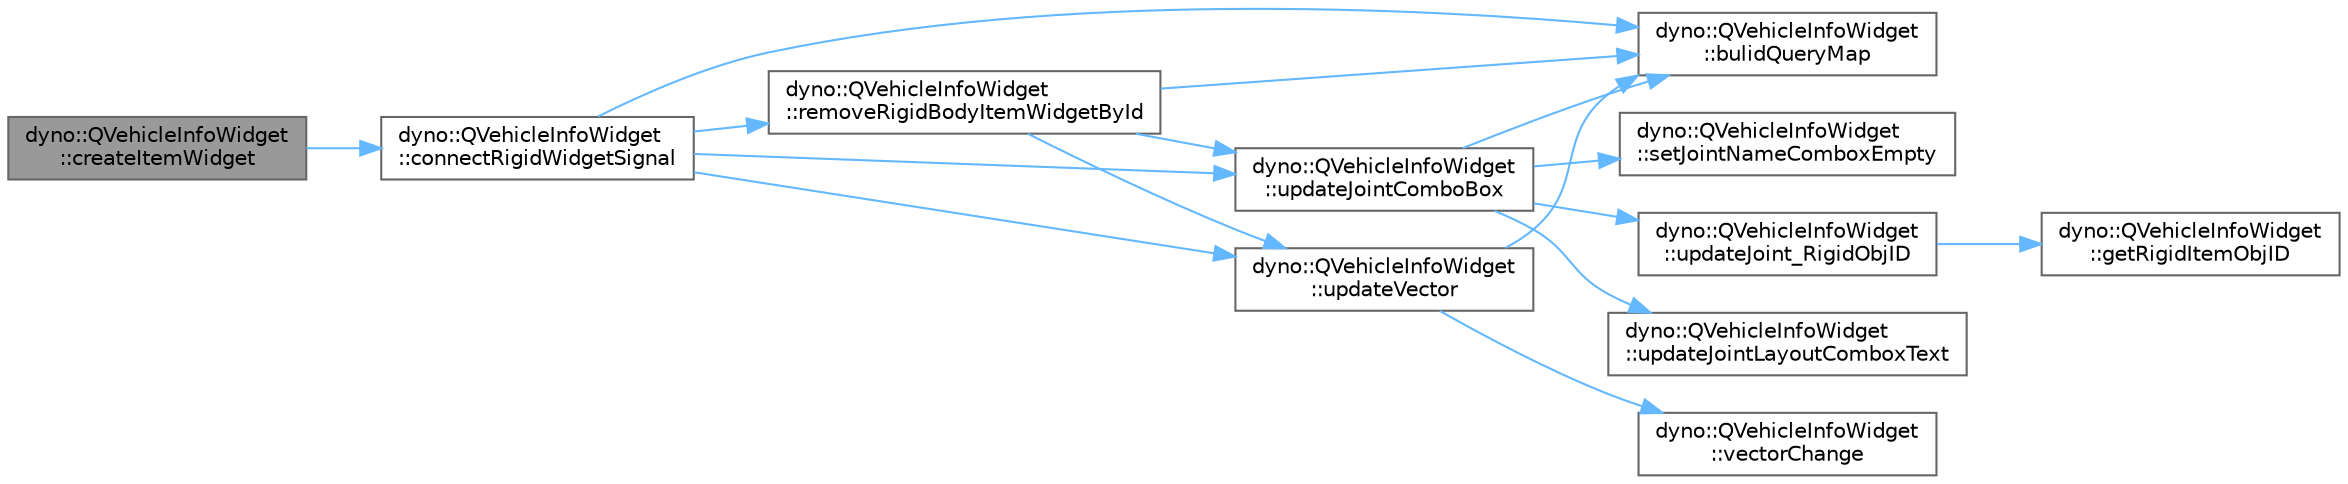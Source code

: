 digraph "dyno::QVehicleInfoWidget::createItemWidget"
{
 // LATEX_PDF_SIZE
  bgcolor="transparent";
  edge [fontname=Helvetica,fontsize=10,labelfontname=Helvetica,labelfontsize=10];
  node [fontname=Helvetica,fontsize=10,shape=box,height=0.2,width=0.4];
  rankdir="LR";
  Node1 [id="Node000001",label="dyno::QVehicleInfoWidget\l::createItemWidget",height=0.2,width=0.4,color="gray40", fillcolor="grey60", style="filled", fontcolor="black",tooltip=" "];
  Node1 -> Node2 [id="edge1_Node000001_Node000002",color="steelblue1",style="solid",tooltip=" "];
  Node2 [id="Node000002",label="dyno::QVehicleInfoWidget\l::connectRigidWidgetSignal",height=0.2,width=0.4,color="grey40", fillcolor="white", style="filled",URL="$classdyno_1_1_q_vehicle_info_widget.html#a93891427618b0f910f8a052d69a744c5",tooltip=" "];
  Node2 -> Node3 [id="edge2_Node000002_Node000003",color="steelblue1",style="solid",tooltip=" "];
  Node3 [id="Node000003",label="dyno::QVehicleInfoWidget\l::bulidQueryMap",height=0.2,width=0.4,color="grey40", fillcolor="white", style="filled",URL="$classdyno_1_1_q_vehicle_info_widget.html#ad9ff448149313ff60fef59afe6bba93f",tooltip=" "];
  Node2 -> Node4 [id="edge3_Node000002_Node000004",color="steelblue1",style="solid",tooltip=" "];
  Node4 [id="Node000004",label="dyno::QVehicleInfoWidget\l::removeRigidBodyItemWidgetById",height=0.2,width=0.4,color="grey40", fillcolor="white", style="filled",URL="$classdyno_1_1_q_vehicle_info_widget.html#ab15ab670a5b986d2bd80421b369140ec",tooltip=" "];
  Node4 -> Node3 [id="edge4_Node000004_Node000003",color="steelblue1",style="solid",tooltip=" "];
  Node4 -> Node5 [id="edge5_Node000004_Node000005",color="steelblue1",style="solid",tooltip=" "];
  Node5 [id="Node000005",label="dyno::QVehicleInfoWidget\l::updateJointComboBox",height=0.2,width=0.4,color="grey40", fillcolor="white", style="filled",URL="$classdyno_1_1_q_vehicle_info_widget.html#a2ae26c853886b421b218d9f8b3dd2827",tooltip="Update text and key of the comboxbox."];
  Node5 -> Node3 [id="edge6_Node000005_Node000003",color="steelblue1",style="solid",tooltip=" "];
  Node5 -> Node6 [id="edge7_Node000005_Node000006",color="steelblue1",style="solid",tooltip=" "];
  Node6 [id="Node000006",label="dyno::QVehicleInfoWidget\l::setJointNameComboxEmpty",height=0.2,width=0.4,color="grey40", fillcolor="white", style="filled",URL="$classdyno_1_1_q_vehicle_info_widget.html#a2881835556b975d00dd2aaf36edd27ad",tooltip=" "];
  Node5 -> Node7 [id="edge8_Node000005_Node000007",color="steelblue1",style="solid",tooltip=" "];
  Node7 [id="Node000007",label="dyno::QVehicleInfoWidget\l::updateJoint_RigidObjID",height=0.2,width=0.4,color="grey40", fillcolor="white", style="filled",URL="$classdyno_1_1_q_vehicle_info_widget.html#aef94a842b579db033449c7b2b7aa459f",tooltip=" "];
  Node7 -> Node8 [id="edge9_Node000007_Node000008",color="steelblue1",style="solid",tooltip=" "];
  Node8 [id="Node000008",label="dyno::QVehicleInfoWidget\l::getRigidItemObjID",height=0.2,width=0.4,color="grey40", fillcolor="white", style="filled",URL="$classdyno_1_1_q_vehicle_info_widget.html#ab58058e7b099d85144e618e83ce638e9",tooltip=" "];
  Node5 -> Node9 [id="edge10_Node000005_Node000009",color="steelblue1",style="solid",tooltip=" "];
  Node9 [id="Node000009",label="dyno::QVehicleInfoWidget\l::updateJointLayoutComboxText",height=0.2,width=0.4,color="grey40", fillcolor="white", style="filled",URL="$classdyno_1_1_q_vehicle_info_widget.html#a8790ea070cf6f6ca80a0175265686b9f",tooltip=" "];
  Node4 -> Node10 [id="edge11_Node000004_Node000010",color="steelblue1",style="solid",tooltip=" "];
  Node10 [id="Node000010",label="dyno::QVehicleInfoWidget\l::updateVector",height=0.2,width=0.4,color="grey40", fillcolor="white", style="filled",URL="$classdyno_1_1_q_vehicle_info_widget.html#a0b6e730a0f31895a8d34e1ffa05723fd",tooltip=" "];
  Node10 -> Node3 [id="edge12_Node000010_Node000003",color="steelblue1",style="solid",tooltip=" "];
  Node10 -> Node11 [id="edge13_Node000010_Node000011",color="steelblue1",style="solid",tooltip=" "];
  Node11 [id="Node000011",label="dyno::QVehicleInfoWidget\l::vectorChange",height=0.2,width=0.4,color="grey40", fillcolor="white", style="filled",URL="$classdyno_1_1_q_vehicle_info_widget.html#a98093570a1876b2017b1dfe1ff49b875",tooltip="Data Change."];
  Node2 -> Node5 [id="edge14_Node000002_Node000005",color="steelblue1",style="solid",tooltip=" "];
  Node2 -> Node10 [id="edge15_Node000002_Node000010",color="steelblue1",style="solid",tooltip=" "];
}

